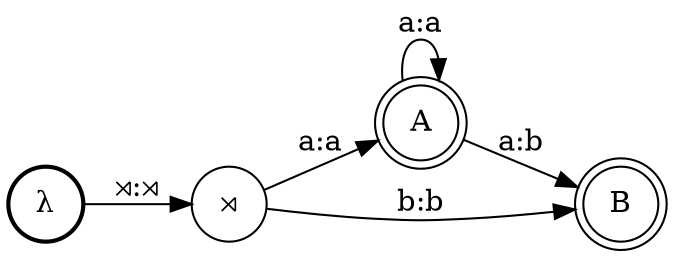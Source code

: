 digraph FST {
rankdir = LR;
size = "8.5,11";
center = 1;
orientation = Portrait;
ranksep = "0.4";
nodesep = "0.25";
0 [label = "λ", shape = circle, style = bold, fontsize = 14]
	0 -> 1 [label = "⋊:⋊", fontsize = 14];
1 [label = "⋊", shape = circle, style = solid, fontsize = 14]
	1 -> 2 [label = "a:a", fontsize = 14];
	1 -> 3 [label = "b:b", fontsize = 14];
2 [label = "A", shape = doublecircle, style = solid, fontsize = 14]
	2 -> 2 [label = "a:a", fontsize = 14];
	2 -> 3 [label = "a:b", fontsize = 14];
3 [label = "B", shape = doublecircle, style = solid, fontsize = 14]
}
